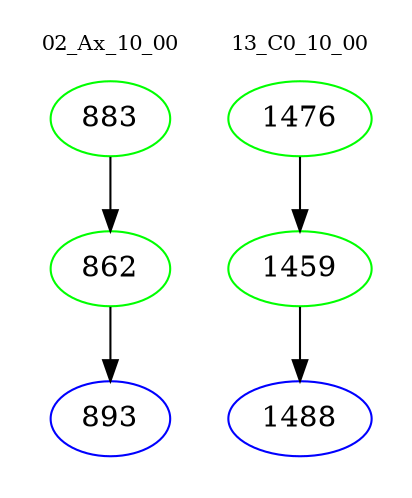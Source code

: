 digraph{
subgraph cluster_0 {
color = white
label = "02_Ax_10_00";
fontsize=10;
T0_883 [label="883", color="green"]
T0_883 -> T0_862 [color="black"]
T0_862 [label="862", color="green"]
T0_862 -> T0_893 [color="black"]
T0_893 [label="893", color="blue"]
}
subgraph cluster_1 {
color = white
label = "13_C0_10_00";
fontsize=10;
T1_1476 [label="1476", color="green"]
T1_1476 -> T1_1459 [color="black"]
T1_1459 [label="1459", color="green"]
T1_1459 -> T1_1488 [color="black"]
T1_1488 [label="1488", color="blue"]
}
}
